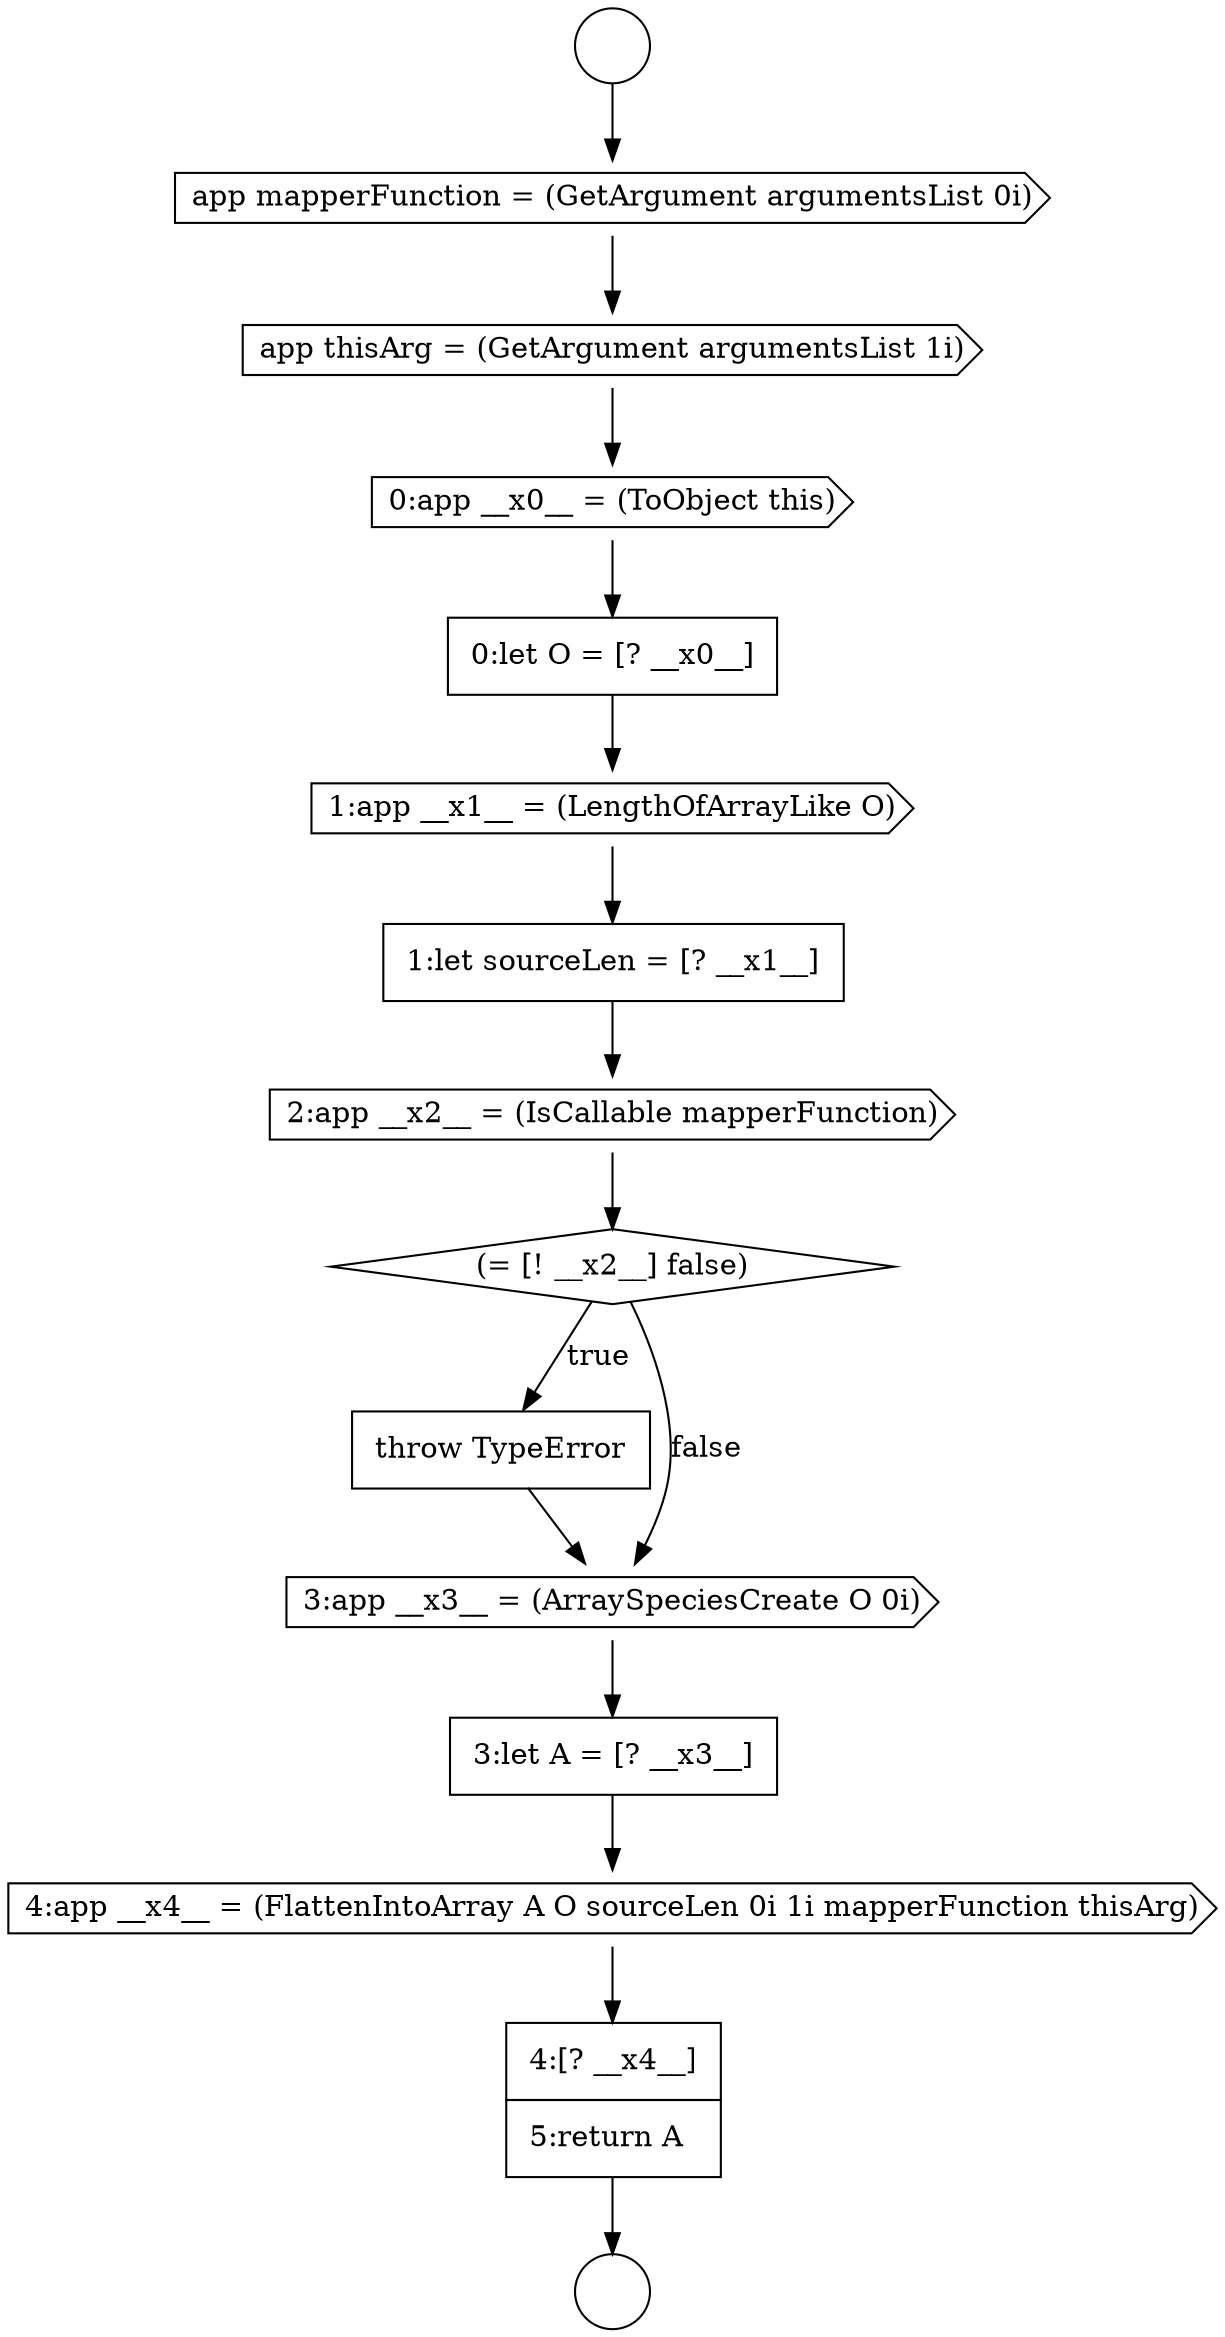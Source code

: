 digraph {
  node15995 [shape=diamond, label=<<font color="black">(= [! __x2__] false)</font>> color="black" fillcolor="white" style=filled]
  node15990 [shape=cds, label=<<font color="black">0:app __x0__ = (ToObject this)</font>> color="black" fillcolor="white" style=filled]
  node15986 [shape=circle label=" " color="black" fillcolor="white" style=filled]
  node15987 [shape=circle label=" " color="black" fillcolor="white" style=filled]
  node15991 [shape=none, margin=0, label=<<font color="black">
    <table border="0" cellborder="1" cellspacing="0" cellpadding="10">
      <tr><td align="left">0:let O = [? __x0__]</td></tr>
    </table>
  </font>> color="black" fillcolor="white" style=filled]
  node15998 [shape=none, margin=0, label=<<font color="black">
    <table border="0" cellborder="1" cellspacing="0" cellpadding="10">
      <tr><td align="left">3:let A = [? __x3__]</td></tr>
    </table>
  </font>> color="black" fillcolor="white" style=filled]
  node15993 [shape=none, margin=0, label=<<font color="black">
    <table border="0" cellborder="1" cellspacing="0" cellpadding="10">
      <tr><td align="left">1:let sourceLen = [? __x1__]</td></tr>
    </table>
  </font>> color="black" fillcolor="white" style=filled]
  node15992 [shape=cds, label=<<font color="black">1:app __x1__ = (LengthOfArrayLike O)</font>> color="black" fillcolor="white" style=filled]
  node15989 [shape=cds, label=<<font color="black">app thisArg = (GetArgument argumentsList 1i)</font>> color="black" fillcolor="white" style=filled]
  node15994 [shape=cds, label=<<font color="black">2:app __x2__ = (IsCallable mapperFunction)</font>> color="black" fillcolor="white" style=filled]
  node15999 [shape=cds, label=<<font color="black">4:app __x4__ = (FlattenIntoArray A O sourceLen 0i 1i mapperFunction thisArg)</font>> color="black" fillcolor="white" style=filled]
  node16000 [shape=none, margin=0, label=<<font color="black">
    <table border="0" cellborder="1" cellspacing="0" cellpadding="10">
      <tr><td align="left">4:[? __x4__]</td></tr>
      <tr><td align="left">5:return A</td></tr>
    </table>
  </font>> color="black" fillcolor="white" style=filled]
  node15988 [shape=cds, label=<<font color="black">app mapperFunction = (GetArgument argumentsList 0i)</font>> color="black" fillcolor="white" style=filled]
  node15996 [shape=none, margin=0, label=<<font color="black">
    <table border="0" cellborder="1" cellspacing="0" cellpadding="10">
      <tr><td align="left">throw TypeError</td></tr>
    </table>
  </font>> color="black" fillcolor="white" style=filled]
  node15997 [shape=cds, label=<<font color="black">3:app __x3__ = (ArraySpeciesCreate O 0i)</font>> color="black" fillcolor="white" style=filled]
  node15990 -> node15991 [ color="black"]
  node15995 -> node15996 [label=<<font color="black">true</font>> color="black"]
  node15995 -> node15997 [label=<<font color="black">false</font>> color="black"]
  node15993 -> node15994 [ color="black"]
  node15986 -> node15988 [ color="black"]
  node15991 -> node15992 [ color="black"]
  node15989 -> node15990 [ color="black"]
  node15988 -> node15989 [ color="black"]
  node15996 -> node15997 [ color="black"]
  node15998 -> node15999 [ color="black"]
  node16000 -> node15987 [ color="black"]
  node15997 -> node15998 [ color="black"]
  node15999 -> node16000 [ color="black"]
  node15994 -> node15995 [ color="black"]
  node15992 -> node15993 [ color="black"]
}
